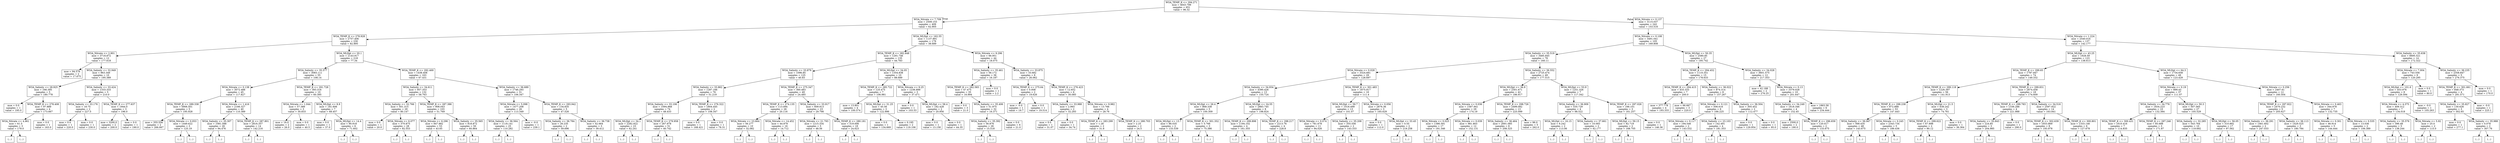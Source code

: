 digraph Tree {
node [shape=box] ;
0 [label="WOA_TEMP_K <= 294.271\nmse = 4643.799\nsamples = 651\nvalue = 96.32"] ;
1 [label="WOA_Nitrate <= 7.709\nmse = 2509.153\nsamples = 409\nvalue = 62.905"] ;
0 -> 1 [labeldistance=2.5, labelangle=45, headlabel="True"] ;
2 [label="WOA_TEMP_K <= 278.928\nmse = 2757.406\nsamples = 230\nvalue = 82.895"] ;
1 -> 2 ;
3 [label="WOA_Nitrate <= 2.901\nmse = 3718.872\nsamples = 12\nvalue = 177.618"] ;
2 -> 3 ;
4 [label="mse = 94.576\nsamples = 2\nvalue = 17.675"] ;
3 -> 4 ;
5 [label="WOA_Salinity <= 32.949\nmse = 963.349\nsamples = 10\nvalue = 195.389"] ;
3 -> 5 ;
6 [label="WOA_Salinity <= 28.925\nmse = 166.395\nsamples = 5\nvalue = 180.778"] ;
5 -> 6 ;
7 [label="mse = 0.0\nsamples = 1\nvalue = 195.0"] ;
6 -> 7 ;
8 [label="WOA_TEMP_K <= 278.408\nmse = 97.889\nsamples = 4\nvalue = 173.667"] ;
6 -> 8 ;
9 [label="WOA_Nitrate <= 4.961\nmse = 61.5\nsamples = 3\nvalue = 179.0"] ;
8 -> 9 ;
10 [label="(...)"] ;
9 -> 10 ;
11 [label="(...)"] ;
9 -> 11 ;
12 [label="mse = 0.0\nsamples = 1\nvalue = 163.0"] ;
8 -> 12 ;
13 [label="WOA_Salinity <= 33.424\nmse = 1333.333\nsamples = 5\nvalue = 210.0"] ;
5 -> 13 ;
14 [label="WOA_Salinity <= 33.176\nmse = 18.75\nsamples = 2\nvalue = 227.5"] ;
13 -> 14 ;
15 [label="mse = 0.0\nsamples = 1\nvalue = 220.0"] ;
14 -> 15 ;
16 [label="mse = 0.0\nsamples = 1\nvalue = 230.0"] ;
14 -> 16 ;
17 [label="WOA_TEMP_K <= 277.637\nmse = 1944.0\nsamples = 3\nvalue = 196.0"] ;
13 -> 17 ;
18 [label="mse = 3200.0\nsamples = 2\nvalue = 200.0"] ;
17 -> 18 ;
19 [label="mse = 0.0\nsamples = 1\nvalue = 190.0"] ;
17 -> 19 ;
20 [label="WOA_MLDpt <= 20.1\nmse = 2143.917\nsamples = 218\nvalue = 77.34"] ;
2 -> 20 ;
21 [label="WOA_Salinity <= 35.577\nmse = 3083.111\nsamples = 55\nvalue = 108.14"] ;
20 -> 21 ;
22 [label="WOA_Nitrate <= 0.138\nmse = 3072.488\nsamples = 45\nvalue = 117.827"] ;
21 -> 22 ;
23 [label="WOA_TEMP_K <= 289.338\nmse = 5906.501\nsamples = 5\nvalue = 195.928"] ;
22 -> 23 ;
24 [label="mse = 355.556\nsamples = 2\nvalue = 266.667"] ;
23 -> 24 ;
25 [label="WOA_Nitrate <= 0.053\nmse = 1449.622\nsamples = 3\nvalue = 125.19"] ;
23 -> 25 ;
26 [label="(...)"] ;
25 -> 26 ;
27 [label="(...)"] ;
25 -> 27 ;
30 [label="WOA_Nitrate <= 1.416\nmse = 2166.327\nsamples = 40\nvalue = 110.389"] ;
22 -> 30 ;
31 [label="WOA_Salinity <= 35.307\nmse = 1081.588\nsamples = 26\nvalue = 94.476"] ;
30 -> 31 ;
32 [label="(...)"] ;
31 -> 32 ;
77 [label="(...)"] ;
31 -> 77 ;
78 [label="WOA_TEMP_K <= 287.801\nmse = 2816.357\nsamples = 14\nvalue = 142.216"] ;
30 -> 78 ;
79 [label="(...)"] ;
78 -> 79 ;
84 [label="(...)"] ;
78 -> 84 ;
105 [label="WOA_TEMP_K <= 291.728\nmse = 393.316\nsamples = 10\nvalue = 60.395"] ;
21 -> 105 ;
106 [label="WOA_Nitrate <= 1.044\nmse = 57.389\nsamples = 3\nvalue = 30.833"] ;
105 -> 106 ;
107 [label="mse = 16.0\nsamples = 2\nvalue = 26.0"] ;
106 -> 107 ;
108 [label="mse = 0.0\nsamples = 1\nvalue = 40.5"] ;
106 -> 108 ;
109 [label="WOA_MLDpt <= 8.9\nmse = 181.606\nsamples = 7\nvalue = 68.457"] ;
105 -> 109 ;
110 [label="mse = 0.0\nsamples = 1\nvalue = 37.0"] ;
109 -> 110 ;
111 [label="WOA_MLDpt <= 14.4\nmse = 90.918\nsamples = 6\nvalue = 71.602"] ;
109 -> 111 ;
112 [label="(...)"] ;
111 -> 112 ;
113 [label="(...)"] ;
111 -> 113 ;
116 [label="WOA_TEMP_K <= 292.469\nmse = 1438.408\nsamples = 163\nvalue = 67.431"] ;
20 -> 116 ;
117 [label="WOA_Salinity <= 34.611\nmse = 957.353\nsamples = 132\nvalue = 58.763"] ;
116 -> 117 ;
118 [label="WOA_Salinity <= 32.766\nmse = 501.315\nsamples = 29\nvalue = 80.147"] ;
117 -> 118 ;
119 [label="mse = 0.0\nsamples = 1\nvalue = 20.0"] ;
118 -> 119 ;
120 [label="WOA_Nitrate <= 6.077\nmse = 370.875\nsamples = 28\nvalue = 82.553"] ;
118 -> 120 ;
121 [label="(...)"] ;
120 -> 121 ;
146 [label="(...)"] ;
120 -> 146 ;
169 [label="WOA_TEMP_K <= 287.386\nmse = 908.043\nsamples = 103\nvalue = 51.769"] ;
117 -> 169 ;
170 [label="WOA_Nitrate <= 6.296\nmse = 847.882\nsamples = 53\nvalue = 43.65"] ;
169 -> 170 ;
171 [label="(...)"] ;
170 -> 171 ;
212 [label="(...)"] ;
170 -> 212 ;
231 [label="WOA_Salinity <= 35.565\nmse = 818.872\nsamples = 50\nvalue = 60.864"] ;
169 -> 231 ;
232 [label="(...)"] ;
231 -> 232 ;
265 [label="(...)"] ;
231 -> 265 ;
310 [label="WOA_Salinity <= 36.689\nmse = 1746.293\nsamples = 31\nvalue = 106.347"] ;
116 -> 310 ;
311 [label="WOA_Nitrate <= 5.098\nmse = 1477.208\nsamples = 26\nvalue = 113.349"] ;
310 -> 311 ;
312 [label="WOA_Salinity <= 36.564\nmse = 1118.141\nsamples = 25\nvalue = 110.282"] ;
311 -> 312 ;
313 [label="(...)"] ;
312 -> 313 ;
322 [label="(...)"] ;
312 -> 322 ;
345 [label="mse = -0.0\nsamples = 1\nvalue = 239.1"] ;
311 -> 345 ;
346 [label="WOA_TEMP_K <= 293.942\nmse = 134.835\nsamples = 5\nvalue = 47.526"] ;
310 -> 346 ;
347 [label="WOA_Salinity <= 36.784\nmse = 26.235\nsamples = 2\nvalue = 59.696"] ;
346 -> 347 ;
348 [label="(...)"] ;
347 -> 348 ;
349 [label="(...)"] ;
347 -> 349 ;
350 [label="WOA_Salinity <= 36.738\nmse = 42.664\nsamples = 3\nvalue = 39.412"] ;
346 -> 350 ;
351 [label="(...)"] ;
350 -> 351 ;
352 [label="(...)"] ;
350 -> 352 ;
355 [label="WOA_MLDpt <= 162.55\nmse = 1137.891\nsamples = 179\nvalue = 38.689"] ;
1 -> 355 ;
356 [label="WOA_TEMP_K <= 282.848\nmse = 1291.746\nsamples = 135\nvalue = 44.783"] ;
355 -> 356 ;
357 [label="WOA_Salinity <= 33.879\nmse = 1096.85\nsamples = 125\nvalue = 40.83"] ;
356 -> 357 ;
358 [label="WOA_Salinity <= 33.862\nmse = 1287.166\nsamples = 76\nvalue = 51.219"] ;
357 -> 358 ;
359 [label="WOA_Salinity <= 33.106\nmse = 1094.968\nsamples = 74\nvalue = 48.433"] ;
358 -> 359 ;
360 [label="WOA_MLDpt <= 34.1\nmse = 2282.922\nsamples = 23\nvalue = 62.241"] ;
359 -> 360 ;
361 [label="(...)"] ;
360 -> 361 ;
364 [label="(...)"] ;
360 -> 364 ;
369 [label="WOA_TEMP_K <= 279.958\nmse = 267.978\nsamples = 51\nvalue = 40.742"] ;
359 -> 369 ;
370 [label="(...)"] ;
369 -> 370 ;
453 [label="(...)"] ;
369 -> 453 ;
454 [label="WOA_TEMP_K <= 276.322\nmse = 1804.445\nsamples = 2\nvalue = 108.347"] ;
358 -> 454 ;
455 [label="mse = 0.0\nsamples = 1\nvalue = 168.421"] ;
454 -> 455 ;
456 [label="mse = 0.0\nsamples = 1\nvalue = 78.31"] ;
454 -> 456 ;
457 [label="WOA_TEMP_K <= 275.347\nmse = 360.483\nsamples = 49\nvalue = 24.485"] ;
357 -> 457 ;
458 [label="WOA_TEMP_K <= 274.135\nmse = 113.094\nsamples = 26\nvalue = 20.116"] ;
457 -> 458 ;
459 [label="WOA_Nitrate <= 23.664\nmse = 56.277\nsamples = 10\nvalue = 32.082"] ;
458 -> 459 ;
460 [label="(...)"] ;
459 -> 460 ;
467 [label="(...)"] ;
459 -> 467 ;
478 [label="WOA_Nitrate <= 14.452\nmse = 44.879\nsamples = 16\nvalue = 14.712"] ;
458 -> 478 ;
479 [label="(...)"] ;
478 -> 479 ;
480 [label="(...)"] ;
478 -> 480 ;
507 [label="WOA_Salinity <= 33.917\nmse = 609.913\nsamples = 23\nvalue = 29.798"] ;
457 -> 507 ;
508 [label="WOA_Nitrate <= 21.793\nmse = 1215.334\nsamples = 5\nvalue = 48.56"] ;
507 -> 508 ;
509 [label="(...)"] ;
508 -> 509 ;
510 [label="(...)"] ;
508 -> 510 ;
517 [label="WOA_TEMP_K <= 280.181\nmse = 319.006\nsamples = 18\nvalue = 24.623"] ;
507 -> 517 ;
518 [label="(...)"] ;
517 -> 518 ;
541 [label="(...)"] ;
517 -> 541 ;
552 [label="WOA_MLDpt <= 34.05\nmse = 1354.838\nsamples = 10\nvalue = 88.689"] ;
356 -> 552 ;
553 [label="WOA_TEMP_K <= 285.722\nmse = 125.475\nsamples = 7\nvalue = 106.981"] ;
552 -> 553 ;
554 [label="mse = 13.801\nsamples = 4\nvalue = 100.574"] ;
553 -> 554 ;
555 [label="WOA_MLDpt <= 31.25\nmse = 45.56\nsamples = 3\nvalue = 122.996"] ;
553 -> 555 ;
556 [label="mse = 0.0\nsamples = 1\nvalue = 134.669"] ;
555 -> 556 ;
557 [label="mse = 0.195\nsamples = 2\nvalue = 119.106"] ;
555 -> 557 ;
558 [label="WOA_Nitrate <= 9.25\nmse = 1236.899\nsamples = 3\nvalue = 37.471"] ;
552 -> 558 ;
559 [label="mse = 0.0\nsamples = 1\nvalue = 103.53"] ;
558 -> 559 ;
560 [label="WOA_MLDpt <= 58.4\nmse = 182.428\nsamples = 2\nvalue = 20.956"] ;
558 -> 560 ;
561 [label="mse = 0.0\nsamples = 1\nvalue = 13.158"] ;
560 -> 561 ;
562 [label="mse = 0.0\nsamples = 1\nvalue = 44.35"] ;
560 -> 562 ;
563 [label="WOA_Nitrate <= 9.296\nmse = 66.951\nsamples = 44\nvalue = 18.075"] ;
355 -> 563 ;
564 [label="WOA_Salinity <= 35.461\nmse = 56.172\nsamples = 36\nvalue = 16.187"] ;
563 -> 564 ;
565 [label="WOA_TEMP_K <= 282.583\nmse = 47.475\nsamples = 35\nvalue = 16.994"] ;
564 -> 565 ;
566 [label="mse = 0.0\nsamples = 3\nvalue = 21.0"] ;
565 -> 566 ;
567 [label="WOA_Salinity <= 35.406\nmse = 51.975\nsamples = 32\nvalue = 16.371"] ;
565 -> 567 ;
568 [label="WOA_Salinity <= 35.392\nmse = 56.876\nsamples = 26\nvalue = 15.518"] ;
567 -> 568 ;
569 [label="(...)"] ;
568 -> 569 ;
578 [label="(...)"] ;
568 -> 578 ;
583 [label="mse = 0.0\nsamples = 6\nvalue = 21.0"] ;
567 -> 583 ;
584 [label="mse = 0.0\nsamples = 1\nvalue = 2.2"] ;
564 -> 584 ;
585 [label="WOA_Salinity <= 33.875\nmse = 33.682\nsamples = 8\nvalue = 26.062"] ;
563 -> 585 ;
586 [label="WOA_TEMP_K <= 275.64\nmse = 0.008\nsamples = 2\nvalue = 19.626"] ;
585 -> 586 ;
587 [label="mse = -0.0\nsamples = 1\nvalue = 19.7"] ;
586 -> 587 ;
588 [label="mse = 0.0\nsamples = 1\nvalue = 19.514"] ;
586 -> 588 ;
589 [label="WOA_TEMP_K <= 276.423\nmse = 12.652\nsamples = 6\nvalue = 30.085"] ;
585 -> 589 ;
590 [label="WOA_Salinity <= 33.988\nmse = 2.993\nsamples = 2\nvalue = 32.293"] ;
589 -> 590 ;
591 [label="mse = 0.0\nsamples = 1\nvalue = 31.07"] ;
590 -> 591 ;
592 [label="mse = 0.0\nsamples = 1\nvalue = 34.74"] ;
590 -> 592 ;
593 [label="WOA_Nitrate <= 9.982\nmse = 13.766\nsamples = 4\nvalue = 28.76"] ;
589 -> 593 ;
594 [label="WOA_TEMP_K <= 283.299\nmse = 1.28\nsamples = 2\nvalue = 31.6"] ;
593 -> 594 ;
595 [label="(...)"] ;
594 -> 595 ;
596 [label="(...)"] ;
594 -> 596 ;
597 [label="WOA_TEMP_K <= 280.703\nmse = 2.25\nsamples = 2\nvalue = 24.5"] ;
593 -> 597 ;
598 [label="(...)"] ;
597 -> 598 ;
599 [label="(...)"] ;
597 -> 599 ;
600 [label="WOA_Nitrate <= 0.137\nmse = 3115.037\nsamples = 242\nvalue = 153.516"] ;
0 -> 600 [labeldistance=2.5, labelangle=-45, headlabel="False"] ;
601 [label="WOA_Nitrate <= 0.108\nmse = 3491.041\nsamples = 105\nvalue = 169.808"] ;
600 -> 601 ;
602 [label="WOA_Salinity <= 35.519\nmse = 3485.845\nsamples = 78\nvalue = 160.11"] ;
601 -> 602 ;
603 [label="WOA_Nitrate <= 0.028\nmse = 3324.681\nsamples = 29\nvalue = 128.697"] ;
602 -> 603 ;
604 [label="WOA_Salinity <= 34.934\nmse = 4390.426\nsamples = 13\nvalue = 155.724"] ;
603 -> 604 ;
605 [label="WOA_MLDpt <= 26.4\nmse = 868.338\nsamples = 5\nvalue = 100.309"] ;
604 -> 605 ;
606 [label="WOA_MLDpt <= 13.7\nmse = 86.035\nsamples = 2\nvalue = 133.539"] ;
605 -> 606 ;
607 [label="(...)"] ;
606 -> 607 ;
608 [label="(...)"] ;
606 -> 608 ;
609 [label="WOA_TEMP_K <= 301.352\nmse = 5.766\nsamples = 3\nvalue = 75.386"] ;
605 -> 609 ;
610 [label="(...)"] ;
609 -> 610 ;
611 [label="(...)"] ;
609 -> 611 ;
612 [label="WOA_MLDpt <= 24.55\nmse = 2883.745\nsamples = 8\nvalue = 198.824"] ;
604 -> 612 ;
613 [label="WOA_TEMP_K <= 299.898\nmse = 1194.102\nsamples = 4\nvalue = 161.355"] ;
612 -> 613 ;
614 [label="(...)"] ;
613 -> 614 ;
617 [label="(...)"] ;
613 -> 617 ;
620 [label="WOA_TEMP_K <= 298.217\nmse = 2213.76\nsamples = 4\nvalue = 228.8"] ;
612 -> 620 ;
621 [label="(...)"] ;
620 -> 621 ;
624 [label="(...)"] ;
620 -> 624 ;
625 [label="WOA_TEMP_K <= 301.483\nmse = 1875.917\nsamples = 16\nvalue = 111.4"] ;
603 -> 625 ;
626 [label="WOA_MLDpt <= 59.7\nmse = 1018.499\nsamples = 13\nvalue = 101.07"] ;
625 -> 626 ;
627 [label="WOA_Nitrate <= 0.074\nmse = 781.678\nsamples = 11\nvalue = 94.026"] ;
626 -> 627 ;
628 [label="(...)"] ;
627 -> 628 ;
641 [label="(...)"] ;
627 -> 641 ;
648 [label="WOA_Salinity <= 35.208\nmse = 355.556\nsamples = 2\nvalue = 143.333"] ;
626 -> 648 ;
649 [label="(...)"] ;
648 -> 649 ;
650 [label="(...)"] ;
648 -> 650 ;
651 [label="WOA_Nitrate <= 0.056\nmse = 2876.36\nsamples = 3\nvalue = 165.629"] ;
625 -> 651 ;
652 [label="mse = 0.0\nsamples = 1\nvalue = 112.0"] ;
651 -> 652 ;
653 [label="WOA_MLDpt <= 33.45\nmse = 0.55\nsamples = 2\nvalue = 219.258"] ;
651 -> 653 ;
654 [label="(...)"] ;
653 -> 654 ;
655 [label="(...)"] ;
653 -> 655 ;
656 [label="WOA_Salinity <= 36.552\nmse = 2725.474\nsamples = 49\nvalue = 177.515"] ;
602 -> 656 ;
657 [label="WOA_MLDpt <= 36.9\nmse = 2301.671\nsamples = 42\nvalue = 186.917"] ;
656 -> 657 ;
658 [label="WOA_Nitrate <= 0.036\nmse = 1587.941\nsamples = 29\nvalue = 174.19"] ;
657 -> 658 ;
659 [label="WOA_Nitrate <= 0.025\nmse = 1386.591\nsamples = 17\nvalue = 191.346"] ;
658 -> 659 ;
660 [label="(...)"] ;
659 -> 660 ;
667 [label="(...)"] ;
659 -> 667 ;
674 [label="WOA_Nitrate <= 0.039\nmse = 981.803\nsamples = 12\nvalue = 152.131"] ;
658 -> 674 ;
675 [label="(...)"] ;
674 -> 675 ;
676 [label="(...)"] ;
674 -> 676 ;
687 [label="WOA_TEMP_K <= 298.726\nmse = 2499.082\nsamples = 13\nvalue = 225.099"] ;
657 -> 687 ;
688 [label="WOA_Salinity <= 36.464\nmse = 2691.085\nsamples = 8\nvalue = 208.325"] ;
687 -> 688 ;
689 [label="(...)"] ;
688 -> 689 ;
692 [label="(...)"] ;
688 -> 692 ;
695 [label="mse = 96.0\nsamples = 5\nvalue = 262.0"] ;
687 -> 695 ;
696 [label="WOA_MLDpt <= 53.9\nmse = 1251.326\nsamples = 7\nvalue = 117.342"] ;
656 -> 696 ;
697 [label="WOA_Salinity <= 36.909\nmse = 535.729\nsamples = 4\nvalue = 98.522"] ;
696 -> 697 ;
698 [label="WOA_MLDpt <= 16.15\nmse = 6.242\nsamples = 2\nvalue = 113.06"] ;
697 -> 698 ;
699 [label="(...)"] ;
698 -> 699 ;
700 [label="(...)"] ;
698 -> 700 ;
701 [label="WOA_Salinity <= 37.661\nmse = 10.093\nsamples = 2\nvalue = 62.177"] ;
697 -> 701 ;
702 [label="(...)"] ;
701 -> 702 ;
703 [label="(...)"] ;
701 -> 703 ;
704 [label="WOA_TEMP_K <= 297.026\nmse = 166.101\nsamples = 3\nvalue = 161.257"] ;
696 -> 704 ;
705 [label="WOA_MLDpt <= 59.15\nmse = 82.719\nsamples = 2\nvalue = 168.705"] ;
704 -> 705 ;
706 [label="(...)"] ;
705 -> 706 ;
707 [label="(...)"] ;
705 -> 707 ;
708 [label="mse = 0.0\nsamples = 1\nvalue = 146.36"] ;
704 -> 708 ;
709 [label="WOA_MLDpt <= 50.35\nmse = 2580.85\nsamples = 27\nvalue = 195.742"] ;
601 -> 709 ;
710 [label="WOA_TEMP_K <= 294.452\nmse = 1110.351\nsamples = 15\nvalue = 178.633"] ;
709 -> 710 ;
711 [label="WOA_TEMP_K <= 294.415\nmse = 433.333\nsamples = 7\nvalue = 200.0"] ;
710 -> 711 ;
712 [label="mse = 377.778\nsamples = 4\nvalue = 193.333"] ;
711 -> 712 ;
713 [label="mse = 66.667\nsamples = 3\nvalue = 220.0"] ;
711 -> 713 ;
714 [label="WOA_Salinity <= 36.022\nmse = 874.314\nsamples = 8\nvalue = 157.267"] ;
710 -> 714 ;
715 [label="WOA_Nitrate <= 0.121\nmse = 506.616\nsamples = 6\nvalue = 166.225"] ;
714 -> 715 ;
716 [label="WOA_Nitrate <= 0.117\nmse = 194.546\nsamples = 2\nvalue = 143.532"] ;
715 -> 716 ;
717 [label="(...)"] ;
716 -> 717 ;
718 [label="(...)"] ;
716 -> 718 ;
719 [label="WOA_Salinity <= 23.103\nmse = 142.491\nsamples = 4\nvalue = 181.353"] ;
715 -> 719 ;
720 [label="(...)"] ;
719 -> 720 ;
721 [label="(...)"] ;
719 -> 721 ;
724 [label="WOA_Salinity <= 36.504\nmse = 305.452\nsamples = 2\nvalue = 112.477"] ;
714 -> 724 ;
725 [label="mse = 0.0\nsamples = 1\nvalue = 129.954"] ;
724 -> 725 ;
726 [label="mse = 0.0\nsamples = 1\nvalue = 95.0"] ;
724 -> 726 ;
727 [label="WOA_Salinity <= 34.028\nmse = 3601.575\nsamples = 12\nvalue = 217.353"] ;
709 -> 727 ;
728 [label="mse = 42.188\nsamples = 2\nvalue = 276.25"] ;
727 -> 728 ;
729 [label="WOA_Nitrate <= 0.13\nmse = 3379.028\nsamples = 10\nvalue = 201.647"] ;
727 -> 729 ;
730 [label="WOA_Salinity <= 34.249\nmse = 1618.346\nsamples = 4\nvalue = 152.45"] ;
729 -> 730 ;
731 [label="mse = 2500.0\nsamples = 2\nvalue = 190.0"] ;
730 -> 731 ;
732 [label="WOA_TEMP_K <= 296.659\nmse = 120.017\nsamples = 2\nvalue = 133.675"] ;
730 -> 732 ;
733 [label="(...)"] ;
732 -> 733 ;
734 [label="(...)"] ;
732 -> 734 ;
735 [label="mse = 1863.58\nsamples = 6\nvalue = 234.444"] ;
729 -> 735 ;
736 [label="WOA_Nitrate <= 1.224\nmse = 2540.016\nsamples = 137\nvalue = 142.177"] ;
600 -> 736 ;
737 [label="WOA_MLDpt <= 43.25\nmse = 1928.59\nsamples = 123\nvalue = 138.613"] ;
736 -> 737 ;
738 [label="WOA_TEMP_K <= 299.65\nmse = 1787.847\nsamples = 74\nvalue = 149.332"] ;
737 -> 738 ;
739 [label="WOA_TEMP_K <= 299.118\nmse = 1226.397\nsamples = 56\nvalue = 141.913"] ;
738 -> 739 ;
740 [label="WOA_TEMP_K <= 298.238\nmse = 872.888\nsamples = 53\nvalue = 147.443"] ;
739 -> 740 ;
741 [label="WOA_Salinity <= 36.067\nmse = 568.435\nsamples = 48\nvalue = 143.675"] ;
740 -> 741 ;
742 [label="(...)"] ;
741 -> 742 ;
815 [label="(...)"] ;
741 -> 815 ;
818 [label="WOA_Nitrate <= 0.245\nmse = 2343.734\nsamples = 5\nvalue = 189.436"] ;
740 -> 818 ;
819 [label="(...)"] ;
818 -> 819 ;
820 [label="(...)"] ;
818 -> 820 ;
827 [label="WOA_MLDpt <= 21.5\nmse = 638.242\nsamples = 3\nvalue = 74.761"] ;
739 -> 827 ;
828 [label="WOA_TEMP_K <= 299.622\nmse = 67.898\nsamples = 2\nvalue = 90.12"] ;
827 -> 828 ;
829 [label="(...)"] ;
828 -> 829 ;
830 [label="(...)"] ;
828 -> 830 ;
831 [label="mse = 0.0\nsamples = 1\nvalue = 36.364"] ;
827 -> 831 ;
832 [label="WOA_TEMP_K <= 299.831\nmse = 2874.458\nsamples = 18\nvalue = 174.609"] ;
738 -> 832 ;
833 [label="WOA_TEMP_K <= 299.783\nmse = 1336.288\nsamples = 4\nvalue = 221.988"] ;
832 -> 833 ;
834 [label="WOA_Salinity <= 35.843\nmse = 224.85\nsamples = 3\nvalue = 204.985"] ;
833 -> 834 ;
835 [label="(...)"] ;
834 -> 835 ;
836 [label="(...)"] ;
834 -> 836 ;
837 [label="mse = 0.0\nsamples = 1\nvalue = 290.0"] ;
833 -> 837 ;
838 [label="WOA_Salinity <= 34.516\nmse = 2597.922\nsamples = 14\nvalue = 163.841"] ;
832 -> 838 ;
839 [label="WOA_TEMP_K <= 302.639\nmse = 1653.869\nsamples = 8\nvalue = 193.978"] ;
838 -> 839 ;
840 [label="(...)"] ;
839 -> 840 ;
853 [label="(...)"] ;
839 -> 853 ;
854 [label="WOA_TEMP_K <= 300.801\nmse = 1333.146\nsamples = 6\nvalue = 127.678"] ;
838 -> 854 ;
855 [label="(...)"] ;
854 -> 855 ;
862 [label="(...)"] ;
854 -> 862 ;
865 [label="WOA_MLDpt <= 64.3\nmse = 1734.658\nsamples = 49\nvalue = 123.429"] ;
737 -> 865 ;
866 [label="WOA_Nitrate <= 0.19\nmse = 899.43\nsamples = 37\nvalue = 111.07"] ;
865 -> 866 ;
867 [label="WOA_Salinity <= 34.776\nmse = 1834.223\nsamples = 10\nvalue = 132.384"] ;
866 -> 867 ;
868 [label="WOA_TEMP_K <= 300.431\nmse = 1610.416\nsamples = 7\nvalue = 114.835"] ;
867 -> 868 ;
869 [label="(...)"] ;
868 -> 869 ;
874 [label="(...)"] ;
868 -> 874 ;
875 [label="WOA_TEMP_K <= 297.246\nmse = 85.688\nsamples = 3\nvalue = 171.87"] ;
867 -> 875 ;
876 [label="(...)"] ;
875 -> 876 ;
877 [label="(...)"] ;
875 -> 877 ;
878 [label="WOA_MLDpt <= 50.3\nmse = 507.565\nsamples = 27\nvalue = 105.529"] ;
866 -> 878 ;
879 [label="WOA_Salinity <= 32.285\nmse = 543.764\nsamples = 10\nvalue = 119.692"] ;
878 -> 879 ;
880 [label="(...)"] ;
879 -> 880 ;
881 [label="(...)"] ;
879 -> 881 ;
896 [label="WOA_MLDpt <= 56.05\nmse = 310.892\nsamples = 17\nvalue = 97.562"] ;
878 -> 896 ;
897 [label="(...)"] ;
896 -> 897 ;
910 [label="(...)"] ;
896 -> 910 ;
927 [label="WOA_Nitrate <= 0.256\nmse = 2407.61\nsamples = 12\nvalue = 160.504"] ;
865 -> 927 ;
928 [label="WOA_TEMP_K <= 297.922\nmse = 2470.232\nsamples = 5\nvalue = 205.627"] ;
927 -> 928 ;
929 [label="WOA_Salinity <= 36.291\nmse = 1461.602\nsamples = 2\nvalue = 247.033"] ;
928 -> 929 ;
930 [label="(...)"] ;
929 -> 930 ;
931 [label="(...)"] ;
929 -> 931 ;
932 [label="WOA_Salinity <= 36.113\nmse = 1429.525\nsamples = 3\nvalue = 180.784"] ;
928 -> 932 ;
933 [label="(...)"] ;
932 -> 933 ;
936 [label="(...)"] ;
932 -> 936 ;
937 [label="WOA_Nitrate <= 0.463\nmse = 344.978\nsamples = 7\nvalue = 132.735"] ;
927 -> 937 ;
938 [label="WOA_Nitrate <= 0.301\nmse = 46.914\nsamples = 5\nvalue = 144.444"] ;
937 -> 938 ;
939 [label="(...)"] ;
938 -> 939 ;
940 [label="(...)"] ;
938 -> 940 ;
941 [label="WOA_Nitrate <= 0.535\nmse = 13.036\nsamples = 2\nvalue = 106.389"] ;
937 -> 941 ;
942 [label="(...)"] ;
941 -> 942 ;
943 [label="(...)"] ;
941 -> 943 ;
944 [label="WOA_Salinity <= 35.638\nmse = 6695.521\nsamples = 14\nvalue = 172.322"] ;
736 -> 944 ;
945 [label="WOA_Nitrate <= 7.004\nmse = 743.556\nsamples = 9\nvalue = 120.295"] ;
944 -> 945 ;
946 [label="WOA_MLDpt <= 101.6\nmse = 453.976\nsamples = 8\nvalue = 129.594"] ;
945 -> 946 ;
947 [label="WOA_Nitrate <= 4.375\nmse = 409.312\nsamples = 7\nvalue = 134.018"] ;
946 -> 947 ;
948 [label="WOA_Salinity <= 35.576\nmse = 396.48\nsamples = 5\nvalue = 138.244"] ;
947 -> 948 ;
949 [label="(...)"] ;
948 -> 949 ;
956 [label="(...)"] ;
948 -> 956 ;
957 [label="WOA_Nitrate <= 5.92\nmse = 25.0\nsamples = 2\nvalue = 115.0"] ;
947 -> 957 ;
958 [label="(...)"] ;
957 -> 958 ;
959 [label="(...)"] ;
957 -> 959 ;
960 [label="mse = -0.0\nsamples = 1\nvalue = 105.263"] ;
946 -> 960 ;
961 [label="mse = 0.0\nsamples = 1\nvalue = 80.0"] ;
945 -> 961 ;
962 [label="WOA_Salinity <= 36.235\nmse = 2358.847\nsamples = 5\nvalue = 276.375"] ;
944 -> 962 ;
963 [label="WOA_TEMP_K <= 301.661\nmse = 848.373\nsamples = 4\nvalue = 291.571"] ;
962 -> 963 ;
964 [label="WOA_Salinity <= 35.827\nmse = 130.626\nsamples = 3\nvalue = 302.65"] ;
963 -> 964 ;
965 [label="mse = 0.0\nsamples = 1\nvalue = 277.1"] ;
964 -> 965 ;
966 [label="WOA_Salinity <= 35.988\nmse = 0.078\nsamples = 2\nvalue = 307.76"] ;
964 -> 966 ;
967 [label="(...)"] ;
966 -> 967 ;
968 [label="(...)"] ;
966 -> 968 ;
969 [label="mse = -0.0\nsamples = 1\nvalue = 225.1"] ;
963 -> 969 ;
970 [label="mse = 0.0\nsamples = 1\nvalue = 170.0"] ;
962 -> 970 ;
}